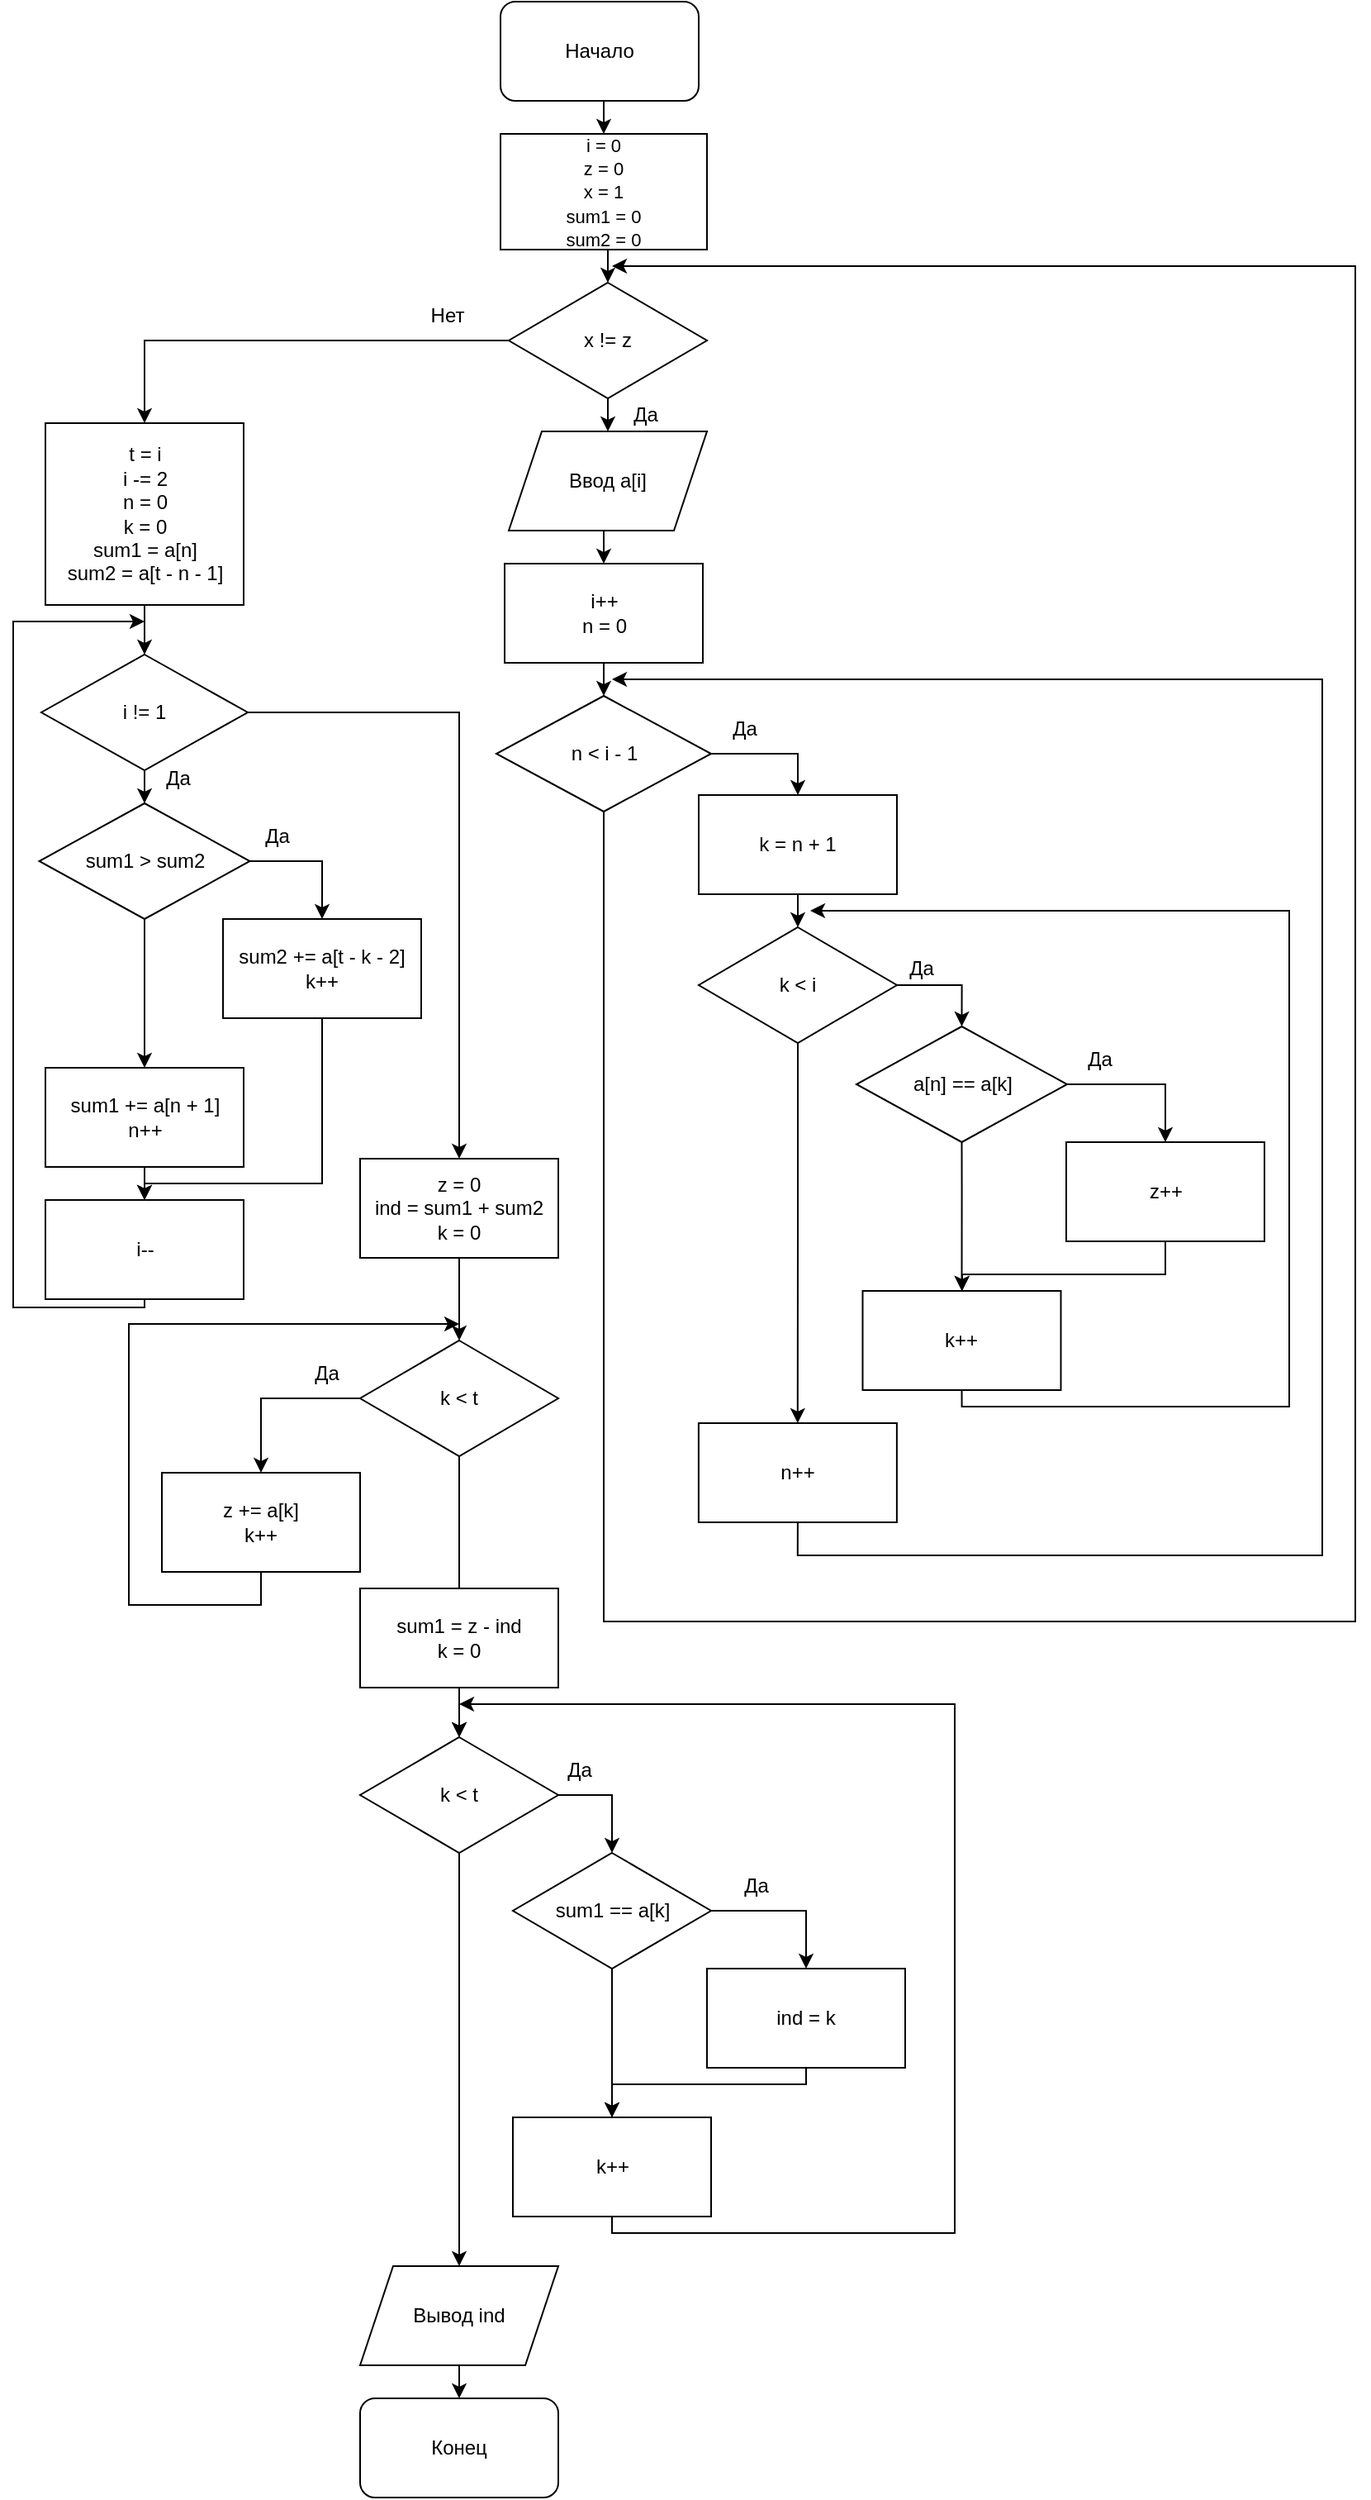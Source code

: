 <mxfile version="14.1.1" type="google"><diagram id="cZUg4vrA1OU9K1u9JIvd" name="Page-1"><mxGraphModel dx="1185" dy="635" grid="1" gridSize="10" guides="1" tooltips="1" connect="1" arrows="1" fold="1" page="1" pageScale="1" pageWidth="850" pageHeight="1100" math="0" shadow="0"><root><mxCell id="0"/><mxCell id="1" parent="0"/><mxCell id="gSTP1gwjwoGULHF6Z-An-3" style="edgeStyle=orthogonalEdgeStyle;rounded=0;orthogonalLoop=1;jettySize=auto;html=1;exitX=0.5;exitY=1;exitDx=0;exitDy=0;entryX=0.5;entryY=0;entryDx=0;entryDy=0;" edge="1" parent="1" source="gSTP1gwjwoGULHF6Z-An-1" target="gSTP1gwjwoGULHF6Z-An-2"><mxGeometry relative="1" as="geometry"/></mxCell><mxCell id="gSTP1gwjwoGULHF6Z-An-1" value="Начало" style="rounded=1;whiteSpace=wrap;html=1;" vertex="1" parent="1"><mxGeometry x="315" y="10" width="120" height="60" as="geometry"/></mxCell><mxCell id="gSTP1gwjwoGULHF6Z-An-5" style="edgeStyle=orthogonalEdgeStyle;rounded=0;orthogonalLoop=1;jettySize=auto;html=1;exitX=0.5;exitY=1;exitDx=0;exitDy=0;entryX=0.5;entryY=0;entryDx=0;entryDy=0;" edge="1" parent="1" source="gSTP1gwjwoGULHF6Z-An-2" target="gSTP1gwjwoGULHF6Z-An-4"><mxGeometry relative="1" as="geometry"/></mxCell><mxCell id="gSTP1gwjwoGULHF6Z-An-2" value="&lt;font style=&quot;font-size: 11px&quot;&gt;i = 0&lt;br&gt;z = 0&lt;br&gt;x = 1&lt;br&gt;sum1 = 0&lt;br&gt;sum2 = 0&lt;/font&gt;" style="rounded=0;whiteSpace=wrap;html=1;" vertex="1" parent="1"><mxGeometry x="315" y="90" width="125" height="70" as="geometry"/></mxCell><mxCell id="gSTP1gwjwoGULHF6Z-An-7" style="edgeStyle=orthogonalEdgeStyle;rounded=0;orthogonalLoop=1;jettySize=auto;html=1;exitX=0.5;exitY=1;exitDx=0;exitDy=0;entryX=0.5;entryY=0;entryDx=0;entryDy=0;" edge="1" parent="1" source="gSTP1gwjwoGULHF6Z-An-4" target="gSTP1gwjwoGULHF6Z-An-6"><mxGeometry relative="1" as="geometry"/></mxCell><mxCell id="gSTP1gwjwoGULHF6Z-An-32" style="edgeStyle=orthogonalEdgeStyle;rounded=0;orthogonalLoop=1;jettySize=auto;html=1;exitX=0;exitY=0.5;exitDx=0;exitDy=0;entryX=0.5;entryY=0;entryDx=0;entryDy=0;" edge="1" parent="1" source="gSTP1gwjwoGULHF6Z-An-4" target="gSTP1gwjwoGULHF6Z-An-35"><mxGeometry relative="1" as="geometry"><mxPoint x="99.5" y="335" as="targetPoint"/><mxPoint x="227" y="210" as="sourcePoint"/></mxGeometry></mxCell><mxCell id="gSTP1gwjwoGULHF6Z-An-4" value="x != z" style="rhombus;whiteSpace=wrap;html=1;" vertex="1" parent="1"><mxGeometry x="320" y="180" width="120" height="70" as="geometry"/></mxCell><mxCell id="gSTP1gwjwoGULHF6Z-An-9" style="edgeStyle=orthogonalEdgeStyle;rounded=0;orthogonalLoop=1;jettySize=auto;html=1;exitX=0.5;exitY=1;exitDx=0;exitDy=0;entryX=0.5;entryY=0;entryDx=0;entryDy=0;" edge="1" parent="1" source="gSTP1gwjwoGULHF6Z-An-6" target="gSTP1gwjwoGULHF6Z-An-8"><mxGeometry relative="1" as="geometry"/></mxCell><mxCell id="gSTP1gwjwoGULHF6Z-An-6" value="Ввод a[i]" style="shape=parallelogram;perimeter=parallelogramPerimeter;whiteSpace=wrap;html=1;fixedSize=1;" vertex="1" parent="1"><mxGeometry x="320" y="270" width="120" height="60" as="geometry"/></mxCell><mxCell id="gSTP1gwjwoGULHF6Z-An-11" style="edgeStyle=orthogonalEdgeStyle;rounded=0;orthogonalLoop=1;jettySize=auto;html=1;exitX=0.5;exitY=1;exitDx=0;exitDy=0;entryX=0.5;entryY=0;entryDx=0;entryDy=0;" edge="1" parent="1" source="gSTP1gwjwoGULHF6Z-An-8" target="gSTP1gwjwoGULHF6Z-An-10"><mxGeometry relative="1" as="geometry"/></mxCell><mxCell id="gSTP1gwjwoGULHF6Z-An-8" value="i++&lt;br&gt;n = 0" style="rounded=0;whiteSpace=wrap;html=1;" vertex="1" parent="1"><mxGeometry x="317.5" y="350" width="120" height="60" as="geometry"/></mxCell><mxCell id="gSTP1gwjwoGULHF6Z-An-12" style="edgeStyle=orthogonalEdgeStyle;rounded=0;orthogonalLoop=1;jettySize=auto;html=1;exitX=1;exitY=0.5;exitDx=0;exitDy=0;" edge="1" parent="1" source="gSTP1gwjwoGULHF6Z-An-10" target="gSTP1gwjwoGULHF6Z-An-13"><mxGeometry relative="1" as="geometry"><mxPoint x="480" y="520" as="targetPoint"/></mxGeometry></mxCell><mxCell id="gSTP1gwjwoGULHF6Z-An-29" style="edgeStyle=orthogonalEdgeStyle;rounded=0;orthogonalLoop=1;jettySize=auto;html=1;exitX=0.5;exitY=1;exitDx=0;exitDy=0;" edge="1" parent="1" source="gSTP1gwjwoGULHF6Z-An-10"><mxGeometry relative="1" as="geometry"><mxPoint x="382.5" y="170" as="targetPoint"/><Array as="points"><mxPoint x="377.5" y="990"/><mxPoint x="832.5" y="990"/><mxPoint x="832.5" y="170"/></Array></mxGeometry></mxCell><mxCell id="gSTP1gwjwoGULHF6Z-An-10" value="n &amp;lt; i - 1" style="rhombus;whiteSpace=wrap;html=1;" vertex="1" parent="1"><mxGeometry x="312.5" y="430" width="130" height="70" as="geometry"/></mxCell><mxCell id="gSTP1gwjwoGULHF6Z-An-15" style="edgeStyle=orthogonalEdgeStyle;rounded=0;orthogonalLoop=1;jettySize=auto;html=1;exitX=0.5;exitY=1;exitDx=0;exitDy=0;entryX=0.5;entryY=0;entryDx=0;entryDy=0;" edge="1" parent="1" source="gSTP1gwjwoGULHF6Z-An-13" target="gSTP1gwjwoGULHF6Z-An-14"><mxGeometry relative="1" as="geometry"/></mxCell><mxCell id="gSTP1gwjwoGULHF6Z-An-13" value="k = n + 1" style="rounded=0;whiteSpace=wrap;html=1;" vertex="1" parent="1"><mxGeometry x="435" y="490" width="120" height="60" as="geometry"/></mxCell><mxCell id="gSTP1gwjwoGULHF6Z-An-19" style="edgeStyle=orthogonalEdgeStyle;rounded=0;orthogonalLoop=1;jettySize=auto;html=1;exitX=1;exitY=0.5;exitDx=0;exitDy=0;entryX=0.5;entryY=0;entryDx=0;entryDy=0;" edge="1" parent="1" source="gSTP1gwjwoGULHF6Z-An-14" target="gSTP1gwjwoGULHF6Z-An-18"><mxGeometry relative="1" as="geometry"/></mxCell><mxCell id="gSTP1gwjwoGULHF6Z-An-26" style="edgeStyle=orthogonalEdgeStyle;rounded=0;orthogonalLoop=1;jettySize=auto;html=1;exitX=0.5;exitY=1;exitDx=0;exitDy=0;" edge="1" parent="1" source="gSTP1gwjwoGULHF6Z-An-14" target="gSTP1gwjwoGULHF6Z-An-27"><mxGeometry relative="1" as="geometry"><mxPoint x="494.948" y="900" as="targetPoint"/></mxGeometry></mxCell><mxCell id="gSTP1gwjwoGULHF6Z-An-14" value="k &amp;lt; i" style="rhombus;whiteSpace=wrap;html=1;" vertex="1" parent="1"><mxGeometry x="435" y="570" width="120" height="70" as="geometry"/></mxCell><mxCell id="gSTP1gwjwoGULHF6Z-An-16" style="edgeStyle=orthogonalEdgeStyle;rounded=0;orthogonalLoop=1;jettySize=auto;html=1;exitX=0.5;exitY=1;exitDx=0;exitDy=0;" edge="1" parent="1" source="gSTP1gwjwoGULHF6Z-An-14" target="gSTP1gwjwoGULHF6Z-An-14"><mxGeometry relative="1" as="geometry"/></mxCell><mxCell id="gSTP1gwjwoGULHF6Z-An-21" style="edgeStyle=orthogonalEdgeStyle;rounded=0;orthogonalLoop=1;jettySize=auto;html=1;exitX=1;exitY=0.5;exitDx=0;exitDy=0;entryX=0.5;entryY=0;entryDx=0;entryDy=0;" edge="1" parent="1" source="gSTP1gwjwoGULHF6Z-An-18" target="gSTP1gwjwoGULHF6Z-An-20"><mxGeometry relative="1" as="geometry"/></mxCell><mxCell id="gSTP1gwjwoGULHF6Z-An-24" style="edgeStyle=orthogonalEdgeStyle;rounded=0;orthogonalLoop=1;jettySize=auto;html=1;exitX=0.5;exitY=1;exitDx=0;exitDy=0;entryX=0.5;entryY=0;entryDx=0;entryDy=0;" edge="1" parent="1" source="gSTP1gwjwoGULHF6Z-An-18" target="gSTP1gwjwoGULHF6Z-An-22"><mxGeometry relative="1" as="geometry"><Array as="points"><mxPoint x="594.5" y="730"/><mxPoint x="594.5" y="730"/></Array></mxGeometry></mxCell><mxCell id="gSTP1gwjwoGULHF6Z-An-18" value="a[n] == a[k]" style="rhombus;whiteSpace=wrap;html=1;" vertex="1" parent="1"><mxGeometry x="530.5" y="630" width="127.5" height="70" as="geometry"/></mxCell><mxCell id="gSTP1gwjwoGULHF6Z-An-23" style="edgeStyle=orthogonalEdgeStyle;rounded=0;orthogonalLoop=1;jettySize=auto;html=1;exitX=0.5;exitY=1;exitDx=0;exitDy=0;entryX=0.5;entryY=0;entryDx=0;entryDy=0;" edge="1" parent="1" source="gSTP1gwjwoGULHF6Z-An-20" target="gSTP1gwjwoGULHF6Z-An-22"><mxGeometry relative="1" as="geometry"><Array as="points"><mxPoint x="717.5" y="780"/><mxPoint x="594.5" y="780"/><mxPoint x="594.5" y="790"/></Array></mxGeometry></mxCell><mxCell id="gSTP1gwjwoGULHF6Z-An-20" value="z++" style="rounded=0;whiteSpace=wrap;html=1;" vertex="1" parent="1"><mxGeometry x="657.5" y="700" width="120" height="60" as="geometry"/></mxCell><mxCell id="gSTP1gwjwoGULHF6Z-An-25" style="edgeStyle=orthogonalEdgeStyle;rounded=0;orthogonalLoop=1;jettySize=auto;html=1;exitX=0.5;exitY=1;exitDx=0;exitDy=0;" edge="1" parent="1" source="gSTP1gwjwoGULHF6Z-An-22"><mxGeometry relative="1" as="geometry"><mxPoint x="502.5" y="560" as="targetPoint"/><Array as="points"><mxPoint x="594.5" y="860"/><mxPoint x="792.5" y="860"/><mxPoint x="792.5" y="560"/></Array></mxGeometry></mxCell><mxCell id="gSTP1gwjwoGULHF6Z-An-22" value="k++" style="rounded=0;whiteSpace=wrap;html=1;" vertex="1" parent="1"><mxGeometry x="534.25" y="790" width="120" height="60" as="geometry"/></mxCell><mxCell id="gSTP1gwjwoGULHF6Z-An-28" style="edgeStyle=orthogonalEdgeStyle;rounded=0;orthogonalLoop=1;jettySize=auto;html=1;exitX=0.5;exitY=1;exitDx=0;exitDy=0;" edge="1" parent="1" source="gSTP1gwjwoGULHF6Z-An-27"><mxGeometry relative="1" as="geometry"><mxPoint x="382.5" y="420" as="targetPoint"/><Array as="points"><mxPoint x="494.5" y="950"/><mxPoint x="812.5" y="950"/><mxPoint x="812.5" y="420"/></Array></mxGeometry></mxCell><mxCell id="gSTP1gwjwoGULHF6Z-An-27" value="n++" style="rounded=0;whiteSpace=wrap;html=1;" vertex="1" parent="1"><mxGeometry x="434.948" y="870" width="120" height="60" as="geometry"/></mxCell><mxCell id="gSTP1gwjwoGULHF6Z-An-30" value="Да" style="text;html=1;strokeColor=none;fillColor=none;align=center;verticalAlign=middle;whiteSpace=wrap;rounded=0;" vertex="1" parent="1"><mxGeometry x="382.5" y="250" width="40" height="20" as="geometry"/></mxCell><mxCell id="gSTP1gwjwoGULHF6Z-An-34" value="Нет" style="text;html=1;strokeColor=none;fillColor=none;align=center;verticalAlign=middle;whiteSpace=wrap;rounded=0;" vertex="1" parent="1"><mxGeometry x="262.5" y="190" width="40" height="20" as="geometry"/></mxCell><mxCell id="gSTP1gwjwoGULHF6Z-An-38" style="edgeStyle=orthogonalEdgeStyle;rounded=0;orthogonalLoop=1;jettySize=auto;html=1;exitX=0.5;exitY=1;exitDx=0;exitDy=0;entryX=0.5;entryY=0;entryDx=0;entryDy=0;" edge="1" parent="1" source="gSTP1gwjwoGULHF6Z-An-35" target="gSTP1gwjwoGULHF6Z-An-37"><mxGeometry relative="1" as="geometry"/></mxCell><mxCell id="gSTP1gwjwoGULHF6Z-An-35" value="t = i&lt;br&gt;i -= 2&lt;br&gt;n = 0&lt;br&gt;k = 0&lt;br&gt;sum1 = a[n]&lt;br&gt;sum2 = a[t - n - 1]" style="rounded=0;whiteSpace=wrap;html=1;" vertex="1" parent="1"><mxGeometry x="39.5" y="265" width="120" height="110" as="geometry"/></mxCell><mxCell id="gSTP1gwjwoGULHF6Z-An-39" style="edgeStyle=orthogonalEdgeStyle;rounded=0;orthogonalLoop=1;jettySize=auto;html=1;exitX=0.5;exitY=1;exitDx=0;exitDy=0;" edge="1" parent="1" source="gSTP1gwjwoGULHF6Z-An-37" target="gSTP1gwjwoGULHF6Z-An-40"><mxGeometry relative="1" as="geometry"><mxPoint x="99.5" y="515" as="targetPoint"/></mxGeometry></mxCell><mxCell id="gSTP1gwjwoGULHF6Z-An-51" style="edgeStyle=orthogonalEdgeStyle;rounded=0;orthogonalLoop=1;jettySize=auto;html=1;exitX=1;exitY=0.5;exitDx=0;exitDy=0;" edge="1" parent="1" source="gSTP1gwjwoGULHF6Z-An-37" target="gSTP1gwjwoGULHF6Z-An-52"><mxGeometry relative="1" as="geometry"><mxPoint x="290" y="740" as="targetPoint"/></mxGeometry></mxCell><mxCell id="gSTP1gwjwoGULHF6Z-An-37" value="i != 1" style="rhombus;whiteSpace=wrap;html=1;" vertex="1" parent="1"><mxGeometry x="37" y="405" width="125" height="70" as="geometry"/></mxCell><mxCell id="gSTP1gwjwoGULHF6Z-An-41" style="edgeStyle=orthogonalEdgeStyle;rounded=0;orthogonalLoop=1;jettySize=auto;html=1;exitX=1;exitY=0.5;exitDx=0;exitDy=0;" edge="1" parent="1" source="gSTP1gwjwoGULHF6Z-An-40" target="gSTP1gwjwoGULHF6Z-An-42"><mxGeometry relative="1" as="geometry"><mxPoint x="300" y="580" as="targetPoint"/></mxGeometry></mxCell><mxCell id="gSTP1gwjwoGULHF6Z-An-45" style="edgeStyle=orthogonalEdgeStyle;rounded=0;orthogonalLoop=1;jettySize=auto;html=1;exitX=0.5;exitY=1;exitDx=0;exitDy=0;entryX=0.5;entryY=0;entryDx=0;entryDy=0;" edge="1" parent="1" source="gSTP1gwjwoGULHF6Z-An-40" target="gSTP1gwjwoGULHF6Z-An-44"><mxGeometry relative="1" as="geometry"/></mxCell><mxCell id="gSTP1gwjwoGULHF6Z-An-40" value="sum1 &amp;gt; sum2" style="rhombus;whiteSpace=wrap;html=1;" vertex="1" parent="1"><mxGeometry x="35.75" y="495" width="127.5" height="70" as="geometry"/></mxCell><mxCell id="gSTP1gwjwoGULHF6Z-An-48" style="edgeStyle=orthogonalEdgeStyle;rounded=0;orthogonalLoop=1;jettySize=auto;html=1;exitX=0.5;exitY=1;exitDx=0;exitDy=0;entryX=0.5;entryY=0;entryDx=0;entryDy=0;" edge="1" parent="1" source="gSTP1gwjwoGULHF6Z-An-42" target="gSTP1gwjwoGULHF6Z-An-46"><mxGeometry relative="1" as="geometry"><Array as="points"><mxPoint x="207" y="725"/><mxPoint x="100" y="725"/></Array></mxGeometry></mxCell><mxCell id="gSTP1gwjwoGULHF6Z-An-42" value="sum2 += a[t - k - 2]&lt;br&gt;k++" style="rounded=0;whiteSpace=wrap;html=1;" vertex="1" parent="1"><mxGeometry x="147" y="565" width="120" height="60" as="geometry"/></mxCell><mxCell id="gSTP1gwjwoGULHF6Z-An-43" value="Да" style="text;html=1;strokeColor=none;fillColor=none;align=center;verticalAlign=middle;whiteSpace=wrap;rounded=0;" vertex="1" parent="1"><mxGeometry x="159.5" y="505" width="40" height="20" as="geometry"/></mxCell><mxCell id="gSTP1gwjwoGULHF6Z-An-49" style="edgeStyle=orthogonalEdgeStyle;rounded=0;orthogonalLoop=1;jettySize=auto;html=1;exitX=0.5;exitY=1;exitDx=0;exitDy=0;entryX=0.5;entryY=0;entryDx=0;entryDy=0;" edge="1" parent="1" source="gSTP1gwjwoGULHF6Z-An-44" target="gSTP1gwjwoGULHF6Z-An-46"><mxGeometry relative="1" as="geometry"/></mxCell><mxCell id="gSTP1gwjwoGULHF6Z-An-44" value="sum1 += a[n + 1]&lt;br&gt;n++" style="rounded=0;whiteSpace=wrap;html=1;" vertex="1" parent="1"><mxGeometry x="39.5" y="655" width="120" height="60" as="geometry"/></mxCell><mxCell id="gSTP1gwjwoGULHF6Z-An-47" style="edgeStyle=orthogonalEdgeStyle;rounded=0;orthogonalLoop=1;jettySize=auto;html=1;exitX=0.5;exitY=1;exitDx=0;exitDy=0;" edge="1" parent="1" source="gSTP1gwjwoGULHF6Z-An-46"><mxGeometry relative="1" as="geometry"><mxPoint x="99.5" y="385" as="targetPoint"/><Array as="points"><mxPoint x="100" y="800"/><mxPoint x="20" y="800"/><mxPoint x="20" y="385"/></Array></mxGeometry></mxCell><mxCell id="gSTP1gwjwoGULHF6Z-An-46" value="i--" style="rounded=0;whiteSpace=wrap;html=1;" vertex="1" parent="1"><mxGeometry x="39.5" y="735" width="120" height="60" as="geometry"/></mxCell><mxCell id="gSTP1gwjwoGULHF6Z-An-50" value="Да" style="text;html=1;strokeColor=none;fillColor=none;align=center;verticalAlign=middle;whiteSpace=wrap;rounded=0;" vertex="1" parent="1"><mxGeometry x="100" y="470" width="40" height="20" as="geometry"/></mxCell><mxCell id="gSTP1gwjwoGULHF6Z-An-56" style="edgeStyle=orthogonalEdgeStyle;rounded=0;orthogonalLoop=1;jettySize=auto;html=1;exitX=0.5;exitY=1;exitDx=0;exitDy=0;entryX=0.5;entryY=0;entryDx=0;entryDy=0;" edge="1" parent="1" source="gSTP1gwjwoGULHF6Z-An-52" target="gSTP1gwjwoGULHF6Z-An-53"><mxGeometry relative="1" as="geometry"/></mxCell><mxCell id="gSTP1gwjwoGULHF6Z-An-52" value="z = 0&lt;br&gt;ind = sum1 + sum2&lt;br&gt;k = 0" style="rounded=0;whiteSpace=wrap;html=1;" vertex="1" parent="1"><mxGeometry x="230" y="710" width="120" height="60" as="geometry"/></mxCell><mxCell id="gSTP1gwjwoGULHF6Z-An-55" style="edgeStyle=orthogonalEdgeStyle;rounded=0;orthogonalLoop=1;jettySize=auto;html=1;exitX=0;exitY=0.5;exitDx=0;exitDy=0;entryX=0.5;entryY=0;entryDx=0;entryDy=0;" edge="1" parent="1" source="gSTP1gwjwoGULHF6Z-An-53" target="gSTP1gwjwoGULHF6Z-An-54"><mxGeometry relative="1" as="geometry"/></mxCell><mxCell id="gSTP1gwjwoGULHF6Z-An-58" style="edgeStyle=orthogonalEdgeStyle;rounded=0;orthogonalLoop=1;jettySize=auto;html=1;exitX=0.5;exitY=1;exitDx=0;exitDy=0;" edge="1" parent="1" source="gSTP1gwjwoGULHF6Z-An-53"><mxGeometry relative="1" as="geometry"><mxPoint x="290" y="1020" as="targetPoint"/></mxGeometry></mxCell><mxCell id="gSTP1gwjwoGULHF6Z-An-53" value="k &amp;lt; t" style="rhombus;whiteSpace=wrap;html=1;" vertex="1" parent="1"><mxGeometry x="230" y="820" width="120" height="70" as="geometry"/></mxCell><mxCell id="gSTP1gwjwoGULHF6Z-An-57" style="edgeStyle=orthogonalEdgeStyle;rounded=0;orthogonalLoop=1;jettySize=auto;html=1;exitX=0.5;exitY=1;exitDx=0;exitDy=0;" edge="1" parent="1" source="gSTP1gwjwoGULHF6Z-An-54"><mxGeometry relative="1" as="geometry"><mxPoint x="290" y="810" as="targetPoint"/><Array as="points"><mxPoint x="170" y="980"/><mxPoint x="90" y="980"/><mxPoint x="90" y="810"/><mxPoint x="280" y="810"/></Array></mxGeometry></mxCell><mxCell id="gSTP1gwjwoGULHF6Z-An-54" value="z += a[k]&lt;br&gt;k++" style="rounded=0;whiteSpace=wrap;html=1;" vertex="1" parent="1"><mxGeometry x="110" y="900" width="120" height="60" as="geometry"/></mxCell><mxCell id="gSTP1gwjwoGULHF6Z-An-62" style="edgeStyle=orthogonalEdgeStyle;rounded=0;orthogonalLoop=1;jettySize=auto;html=1;exitX=0.5;exitY=1;exitDx=0;exitDy=0;entryX=0.5;entryY=0;entryDx=0;entryDy=0;" edge="1" parent="1" source="gSTP1gwjwoGULHF6Z-An-59" target="gSTP1gwjwoGULHF6Z-An-60"><mxGeometry relative="1" as="geometry"/></mxCell><mxCell id="gSTP1gwjwoGULHF6Z-An-66" value="" style="edgeStyle=orthogonalEdgeStyle;rounded=0;orthogonalLoop=1;jettySize=auto;html=1;" edge="1" parent="1" source="gSTP1gwjwoGULHF6Z-An-59" target="gSTP1gwjwoGULHF6Z-An-60"><mxGeometry relative="1" as="geometry"/></mxCell><mxCell id="gSTP1gwjwoGULHF6Z-An-59" value="sum1 = z - ind&lt;br&gt;k = 0" style="rounded=0;whiteSpace=wrap;html=1;" vertex="1" parent="1"><mxGeometry x="230" y="970" width="120" height="60" as="geometry"/></mxCell><mxCell id="gSTP1gwjwoGULHF6Z-An-63" style="edgeStyle=orthogonalEdgeStyle;rounded=0;orthogonalLoop=1;jettySize=auto;html=1;exitX=1;exitY=0.5;exitDx=0;exitDy=0;entryX=0.5;entryY=0;entryDx=0;entryDy=0;" edge="1" parent="1" source="gSTP1gwjwoGULHF6Z-An-60" target="gSTP1gwjwoGULHF6Z-An-61"><mxGeometry relative="1" as="geometry"/></mxCell><mxCell id="gSTP1gwjwoGULHF6Z-An-74" style="edgeStyle=orthogonalEdgeStyle;rounded=0;orthogonalLoop=1;jettySize=auto;html=1;exitX=0.5;exitY=1;exitDx=0;exitDy=0;" edge="1" parent="1" source="gSTP1gwjwoGULHF6Z-An-60" target="gSTP1gwjwoGULHF6Z-An-75"><mxGeometry relative="1" as="geometry"><mxPoint x="290" y="1390" as="targetPoint"/></mxGeometry></mxCell><mxCell id="gSTP1gwjwoGULHF6Z-An-60" value="k &amp;lt; t" style="rhombus;whiteSpace=wrap;html=1;" vertex="1" parent="1"><mxGeometry x="230" y="1060" width="120" height="70" as="geometry"/></mxCell><mxCell id="gSTP1gwjwoGULHF6Z-An-68" style="edgeStyle=orthogonalEdgeStyle;rounded=0;orthogonalLoop=1;jettySize=auto;html=1;exitX=1;exitY=0.5;exitDx=0;exitDy=0;entryX=0.5;entryY=0;entryDx=0;entryDy=0;" edge="1" parent="1" source="gSTP1gwjwoGULHF6Z-An-61" target="gSTP1gwjwoGULHF6Z-An-67"><mxGeometry relative="1" as="geometry"/></mxCell><mxCell id="gSTP1gwjwoGULHF6Z-An-71" style="edgeStyle=orthogonalEdgeStyle;rounded=0;orthogonalLoop=1;jettySize=auto;html=1;exitX=0.5;exitY=1;exitDx=0;exitDy=0;entryX=0.5;entryY=0;entryDx=0;entryDy=0;" edge="1" parent="1" source="gSTP1gwjwoGULHF6Z-An-61" target="gSTP1gwjwoGULHF6Z-An-70"><mxGeometry relative="1" as="geometry"/></mxCell><mxCell id="gSTP1gwjwoGULHF6Z-An-61" value="sum1 == a[k]" style="rhombus;whiteSpace=wrap;html=1;" vertex="1" parent="1"><mxGeometry x="322.5" y="1130" width="120" height="70" as="geometry"/></mxCell><mxCell id="gSTP1gwjwoGULHF6Z-An-64" value="Да" style="text;html=1;strokeColor=none;fillColor=none;align=center;verticalAlign=middle;whiteSpace=wrap;rounded=0;" vertex="1" parent="1"><mxGeometry x="190" y="830" width="40" height="20" as="geometry"/></mxCell><mxCell id="gSTP1gwjwoGULHF6Z-An-65" value="Да" style="text;html=1;strokeColor=none;fillColor=none;align=center;verticalAlign=middle;whiteSpace=wrap;rounded=0;" vertex="1" parent="1"><mxGeometry x="342.5" y="1070" width="40" height="20" as="geometry"/></mxCell><mxCell id="gSTP1gwjwoGULHF6Z-An-72" style="edgeStyle=orthogonalEdgeStyle;rounded=0;orthogonalLoop=1;jettySize=auto;html=1;exitX=0.5;exitY=1;exitDx=0;exitDy=0;entryX=0.5;entryY=0;entryDx=0;entryDy=0;" edge="1" parent="1" source="gSTP1gwjwoGULHF6Z-An-67" target="gSTP1gwjwoGULHF6Z-An-70"><mxGeometry relative="1" as="geometry"><Array as="points"><mxPoint x="500" y="1270"/><mxPoint x="383" y="1270"/></Array></mxGeometry></mxCell><mxCell id="gSTP1gwjwoGULHF6Z-An-67" value="ind = k" style="rounded=0;whiteSpace=wrap;html=1;" vertex="1" parent="1"><mxGeometry x="440" y="1200" width="120" height="60" as="geometry"/></mxCell><mxCell id="gSTP1gwjwoGULHF6Z-An-69" value="Да" style="text;html=1;strokeColor=none;fillColor=none;align=center;verticalAlign=middle;whiteSpace=wrap;rounded=0;" vertex="1" parent="1"><mxGeometry x="450" y="1140" width="40" height="20" as="geometry"/></mxCell><mxCell id="gSTP1gwjwoGULHF6Z-An-73" style="edgeStyle=orthogonalEdgeStyle;rounded=0;orthogonalLoop=1;jettySize=auto;html=1;exitX=0.5;exitY=1;exitDx=0;exitDy=0;" edge="1" parent="1" source="gSTP1gwjwoGULHF6Z-An-70"><mxGeometry relative="1" as="geometry"><mxPoint x="290" y="1040" as="targetPoint"/><Array as="points"><mxPoint x="383" y="1360"/><mxPoint x="590" y="1360"/><mxPoint x="590" y="1040"/></Array></mxGeometry></mxCell><mxCell id="gSTP1gwjwoGULHF6Z-An-70" value="k++" style="rounded=0;whiteSpace=wrap;html=1;" vertex="1" parent="1"><mxGeometry x="322.5" y="1290" width="120" height="60" as="geometry"/></mxCell><mxCell id="gSTP1gwjwoGULHF6Z-An-78" style="edgeStyle=orthogonalEdgeStyle;rounded=0;orthogonalLoop=1;jettySize=auto;html=1;exitX=0.5;exitY=1;exitDx=0;exitDy=0;entryX=0.5;entryY=0;entryDx=0;entryDy=0;" edge="1" parent="1" source="gSTP1gwjwoGULHF6Z-An-75" target="gSTP1gwjwoGULHF6Z-An-77"><mxGeometry relative="1" as="geometry"/></mxCell><mxCell id="gSTP1gwjwoGULHF6Z-An-75" value="Вывод ind" style="shape=parallelogram;perimeter=parallelogramPerimeter;whiteSpace=wrap;html=1;fixedSize=1;" vertex="1" parent="1"><mxGeometry x="230" y="1380" width="120" height="60" as="geometry"/></mxCell><mxCell id="gSTP1gwjwoGULHF6Z-An-77" value="Конец" style="rounded=1;whiteSpace=wrap;html=1;" vertex="1" parent="1"><mxGeometry x="230" y="1460" width="120" height="60" as="geometry"/></mxCell><mxCell id="gSTP1gwjwoGULHF6Z-An-79" value="Да" style="text;html=1;strokeColor=none;fillColor=none;align=center;verticalAlign=middle;whiteSpace=wrap;rounded=0;" vertex="1" parent="1"><mxGeometry x="442.5" y="440" width="40" height="20" as="geometry"/></mxCell><mxCell id="gSTP1gwjwoGULHF6Z-An-80" value="Да" style="text;html=1;strokeColor=none;fillColor=none;align=center;verticalAlign=middle;whiteSpace=wrap;rounded=0;" vertex="1" parent="1"><mxGeometry x="550" y="585" width="40" height="20" as="geometry"/></mxCell><mxCell id="gSTP1gwjwoGULHF6Z-An-81" value="Да" style="text;html=1;strokeColor=none;fillColor=none;align=center;verticalAlign=middle;whiteSpace=wrap;rounded=0;" vertex="1" parent="1"><mxGeometry x="658" y="640" width="40" height="20" as="geometry"/></mxCell></root></mxGraphModel></diagram></mxfile>